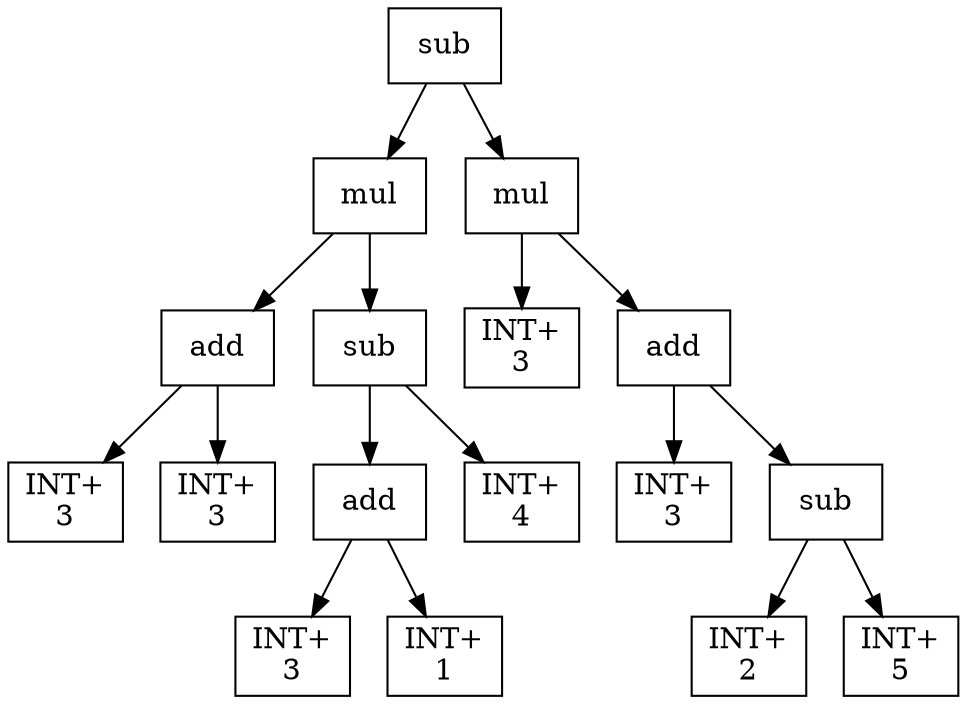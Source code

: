 digraph expr {
  node [shape=box];
  n1 [label="sub"];
  n2 [label="mul"];
  n3 [label="add"];
  n4 [label="INT+\n3"];
  n5 [label="INT+\n3"];
  n3 -> n4;
  n3 -> n5;
  n6 [label="sub"];
  n7 [label="add"];
  n8 [label="INT+\n3"];
  n9 [label="INT+\n1"];
  n7 -> n8;
  n7 -> n9;
  n10 [label="INT+\n4"];
  n6 -> n7;
  n6 -> n10;
  n2 -> n3;
  n2 -> n6;
  n11 [label="mul"];
  n12 [label="INT+\n3"];
  n13 [label="add"];
  n14 [label="INT+\n3"];
  n15 [label="sub"];
  n16 [label="INT+\n2"];
  n17 [label="INT+\n5"];
  n15 -> n16;
  n15 -> n17;
  n13 -> n14;
  n13 -> n15;
  n11 -> n12;
  n11 -> n13;
  n1 -> n2;
  n1 -> n11;
}